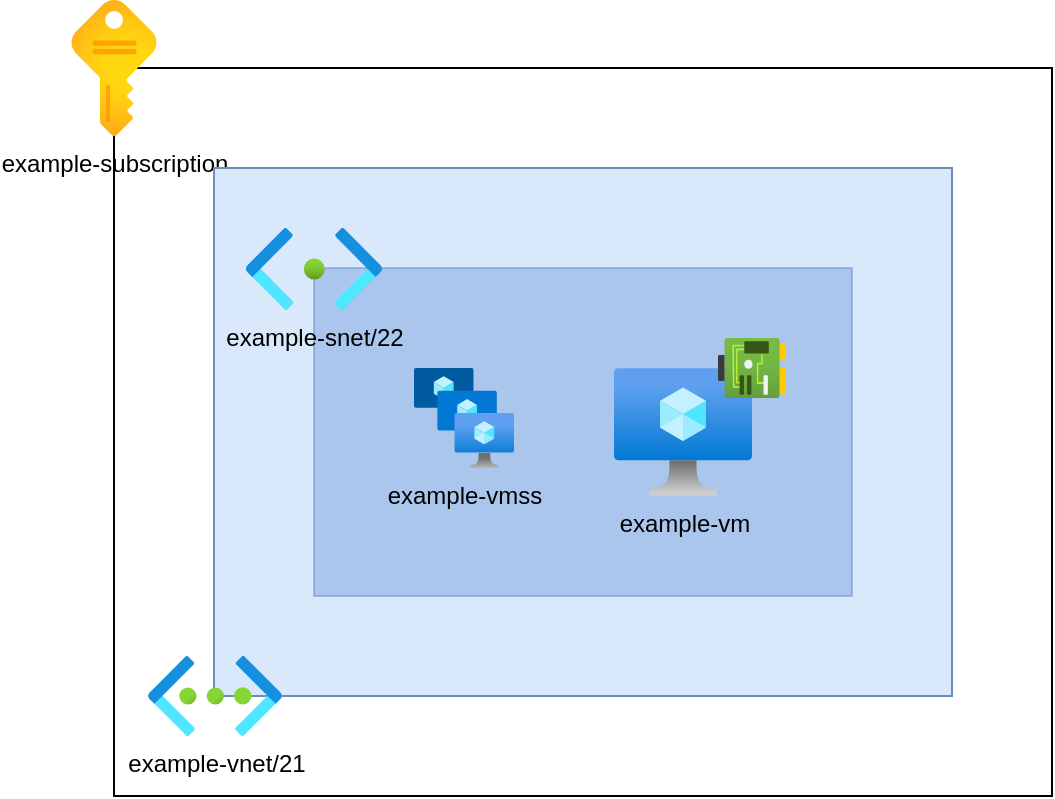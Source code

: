 <mxfile version="25.0.1">
	<diagram name="Page-1" id="1d0e2d7ca94e42d9aab4d9308b4cb942">
		<mxGraphModel dx="2074" dy="1196" grid="1" gridSize="10" guides="1" tooltips="1" connect="1" arrows="1" fold="1" page="1" pageScale="1" pageWidth="850" pageHeight="1100" math="0" shadow="0">
			<root>
				<mxCell id="0" />
				<mxCell id="1" parent="0" />
				<mxCell parent="1" vertex="1" value="" style="rounded=0;whiteSpace=wrap;html=1;" id="9ae59d142b30484d89f2d2acdf9d0978">
					<mxGeometry x="0" y="0" width="469" height="364" as="geometry" />
				</mxCell>
				<mxCell value="" style="rounded=0;whiteSpace=wrap;html=1;;fillColor=#dae8fc;strokeColor=#6c8ebf" id="47122b92479c4f01b79017cd9e4837b9" parent="1" vertex="1">
					<mxGeometry x="50" y="50" width="369" height="264" as="geometry" />
				</mxCell>
				<mxCell value="" style="rounded=0;whiteSpace=wrap;html=1;;fillColor=#7EA6E0;strokeColor=#6c8ebf;opacity=50;" id="047ca484e1c94e3487c8a1f4c3f07671" parent="47122b92479c4f01b79017cd9e4837b9" vertex="1">
					<mxGeometry x="50" y="50" width="269" height="164" as="geometry" />
				</mxCell>
				<mxCell value="" style="group" connectable="0" id="93af77a99e8348708e0bd2ffe447a963" parent="047ca484e1c94e3487c8a1f4c3f07671" vertex="1">
					<mxGeometry x="150" y="50" width="69" height="64" as="geometry" />
				</mxCell>
				<mxCell style="image;aspect=fixed;html=1;points=[];align=center;fontSize=12;image=img/lib/azure2/compute/Virtual_Machine.svg;labelBackgroundColor=none;" value="example-vm" id="68500a494caf41439f65f0781518fd98" parent="93af77a99e8348708e0bd2ffe447a963" vertex="1">
					<mxGeometry x="0" y="0" width="69" height="64" as="geometry" />
				</mxCell>
				<mxCell style="image;aspect=fixed;html=1;points=[];align=center;fontSize=12;image=img/lib/azure2/compute/VM_Scale_Sets.svg;labelBackgroundColor=none;" value="example-vmss" id="0fe9c24407da4b7ab7948f6b8421c464" parent="047ca484e1c94e3487c8a1f4c3f07671" vertex="1">
					<mxGeometry x="50" y="50" width="50" height="50" as="geometry" />
				</mxCell>
				<mxCell parent="047ca484e1c94e3487c8a1f4c3f07671" vertex="1" style="image;aspect=fixed;html=1;points=[];align=center;fontSize=12;image=img/lib/azure2/networking/Subnet.svg;labelBackgroundColor=none;" value="example-snet/22" id="e5ceb0b9eeeb47939259ab433f4c1001">
					<mxGeometry x="-34" y="-20" width="68" height="41" as="geometry" />
				</mxCell>
				<mxCell parent="47122b92479c4f01b79017cd9e4837b9" vertex="1" style="image;aspect=fixed;html=1;points=[];align=center;fontSize=12;image=img/lib/azure2/networking/Virtual_Networks.svg;labelBackgroundColor=none;" value="example-vnet/21" id="95c048d1a9c240cd9e2c27bd1bdc7b64">
					<mxGeometry x="-33" y="244" width="67" height="40" as="geometry" />
				</mxCell>
				<mxCell style="image;aspect=fixed;html=1;points=[];align=center;fontSize=12;image=img/lib/azure2/general/Subscriptions.svg;labelBackgroundColor=none;" value="example-subscription" id="41d9d61237694805a2d211324e821479" parent="9ae59d142b30484d89f2d2acdf9d0978" vertex="1">
					<mxGeometry x="-34" y="-34" width="68" height="68" as="geometry" />
				</mxCell>
				<mxCell id="56d77f8826474e34af60be3a0edd29e6" parent="93af77a99e8348708e0bd2ffe447a963" vertex="1" style="image;aspect=fixed;html=1;points=[];align=center;fontSize=12;image=img/lib/azure2/networking/Network_Interfaces.svg;labelBackgroundColor=none;" value="">
					<mxGeometry x="52" y="-15" width="34" height="30" as="geometry" />
				</mxCell>
			</root>
		</mxGraphModel>
	</diagram>
</mxfile>
